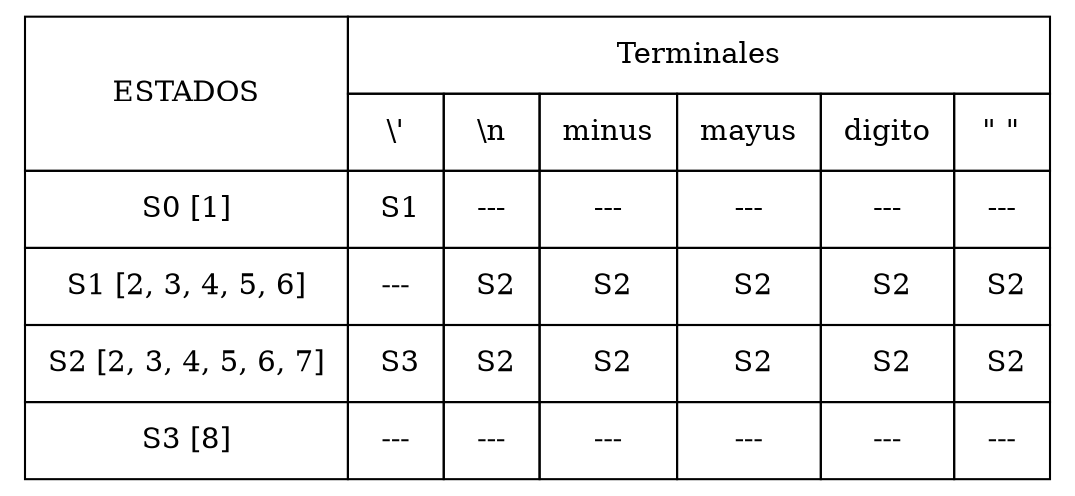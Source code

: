 digraph transitionTable {
n[shape=none label = <
 <TABLE border="0" cellspacing="0" cellpadding="10" style="collapse">
  <TR >
  <TD rowspan="2" colspan="1" border="1">ESTADOS</TD>
  <TD colspan="6" border="1">Terminales</TD>
  </TR>
  <TR>
  <TD border="1">\'</TD>
  <TD border="1">\n</TD>
  <TD border="1">minus</TD>
  <TD border="1">mayus</TD>
  <TD border="1">digito</TD>
  <TD border="1">" "</TD>
  </TR>
  <TR>
  <TD border="1">S0 [1]</TD>
  <TD border="1"> S1</TD>
  <TD border="1">---</TD>
  <TD border="1">---</TD>
  <TD border="1">---</TD>
  <TD border="1">---</TD>
  <TD border="1">---</TD>
  </TR>
  <TR>
  <TD border="1">S1 [2, 3, 4, 5, 6]</TD>
  <TD border="1">---</TD>
  <TD border="1"> S2</TD>
  <TD border="1"> S2</TD>
  <TD border="1"> S2</TD>
  <TD border="1"> S2</TD>
  <TD border="1"> S2</TD>
  </TR>
  <TR>
  <TD border="1">S2 [2, 3, 4, 5, 6, 7]</TD>
  <TD border="1"> S3</TD>
  <TD border="1"> S2</TD>
  <TD border="1"> S2</TD>
  <TD border="1"> S2</TD>
  <TD border="1"> S2</TD>
  <TD border="1"> S2</TD>
  </TR>
  <TR>
  <TD border="1">S3 [8]</TD>
  <TD border="1">---</TD>
  <TD border="1">---</TD>
  <TD border="1">---</TD>
  <TD border="1">---</TD>
  <TD border="1">---</TD>
  <TD border="1">---</TD>
  </TR>
 </TABLE>
>];
}